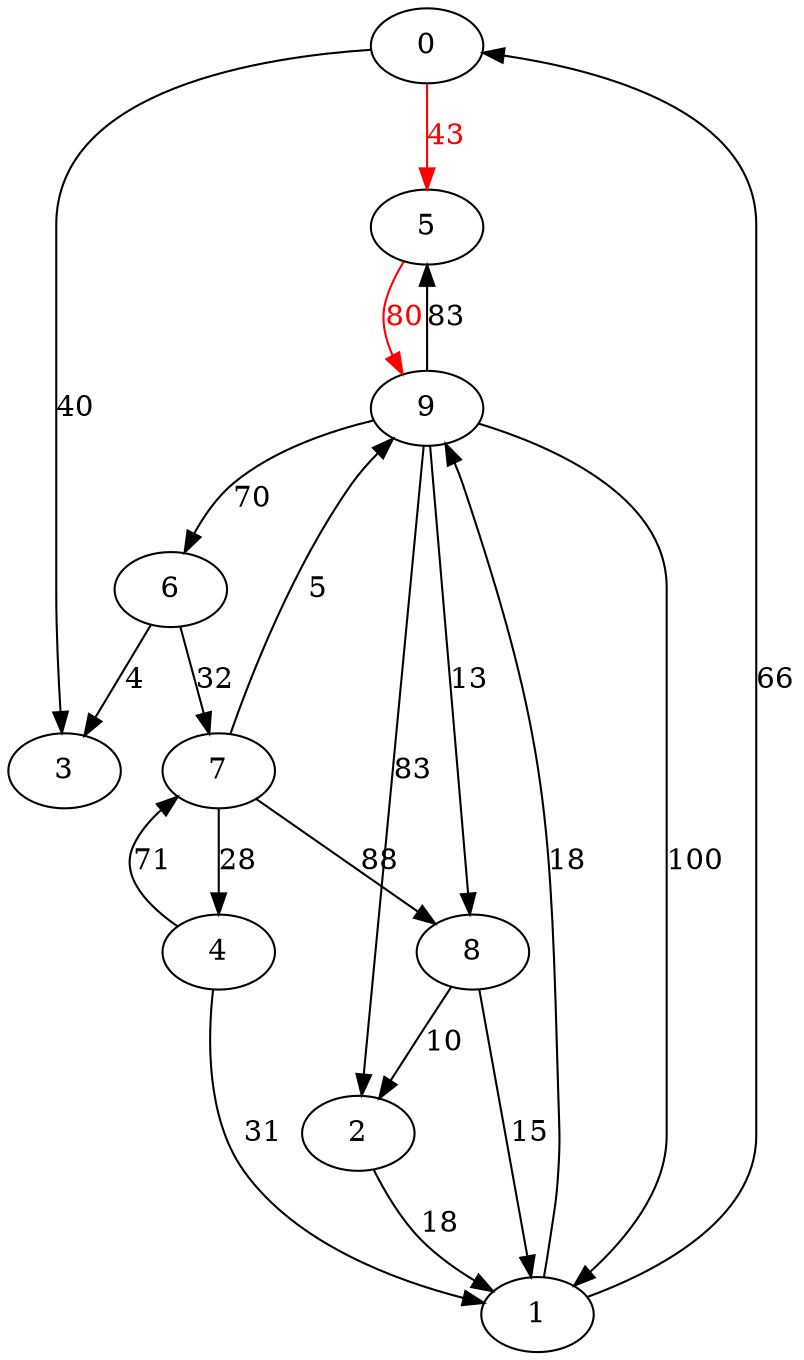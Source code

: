digraph G {
0;
1;
2;
3;
4;
5;
6;
7;
8;
9;
0->3  [color=black, fontcolor=black, label=40];
0->5  [color=red, fontcolor=red, label=43];
1->0  [color=black, fontcolor=black, label=66];
1->9  [color=black, fontcolor=black, label=18];
2->1  [color=black, fontcolor=black, label=18];
4->1  [color=black, fontcolor=black, label=31];
4->7  [color=black, fontcolor=black, label=71];
5->9  [color=red, fontcolor=red, label=80];
6->3  [color=black, fontcolor=black, label=4];
6->7  [color=black, fontcolor=black, label=32];
7->4  [color=black, fontcolor=black, label=28];
7->8  [color=black, fontcolor=black, label=88];
7->9  [color=black, fontcolor=black, label=5];
8->1  [color=black, fontcolor=black, label=15];
8->2  [color=black, fontcolor=black, label=10];
9->1  [color=black, fontcolor=black, label=100];
9->2  [color=black, fontcolor=black, label=83];
9->5  [color=black, fontcolor=black, label=83];
9->6  [color=black, fontcolor=black, label=70];
9->8  [color=black, fontcolor=black, label=13];
}
